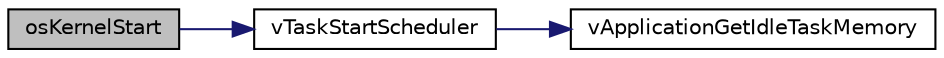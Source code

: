 digraph "osKernelStart"
{
  edge [fontname="Helvetica",fontsize="10",labelfontname="Helvetica",labelfontsize="10"];
  node [fontname="Helvetica",fontsize="10",shape=record];
  rankdir="LR";
  Node14 [label="osKernelStart",height=0.2,width=0.4,color="black", fillcolor="grey75", style="filled", fontcolor="black"];
  Node14 -> Node15 [color="midnightblue",fontsize="10",style="solid",fontname="Helvetica"];
  Node15 [label="vTaskStartScheduler",height=0.2,width=0.4,color="black", fillcolor="white", style="filled",URL="$task_8h.html#aaf9dca1065c60abdeb309d56ab7293cb"];
  Node15 -> Node16 [color="midnightblue",fontsize="10",style="solid",fontname="Helvetica"];
  Node16 [label="vApplicationGetIdleTaskMemory",height=0.2,width=0.4,color="black", fillcolor="white", style="filled",URL="$rtos__hooks_8c.html#a1988aa923b19fa6f31c93afa7773f793",tooltip="RTOS Hook for the idle task&#39;s stack. "];
}
